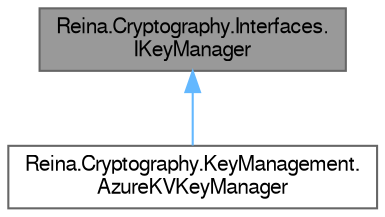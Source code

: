 digraph "Reina.Cryptography.Interfaces.IKeyManager"
{
 // LATEX_PDF_SIZE
  bgcolor="transparent";
  edge [fontname=FreeSans,fontsize=10,labelfontname=FreeSans,labelfontsize=10];
  node [fontname=FreeSans,fontsize=10,shape=box,height=0.2,width=0.4];
  Node1 [id="Node000001",label="Reina.Cryptography.Interfaces.\lIKeyManager",height=0.2,width=0.4,color="gray40", fillcolor="grey60", style="filled", fontcolor="black",tooltip="Defines the contract for key management services responsible for providing encryption keys."];
  Node1 -> Node2 [id="edge1_Node000001_Node000002",dir="back",color="steelblue1",style="solid",tooltip=" "];
  Node2 [id="Node000002",label="Reina.Cryptography.KeyManagement.\lAzureKVKeyManager",height=0.2,width=0.4,color="gray40", fillcolor="white", style="filled",URL="$class_reina_1_1_cryptography_1_1_key_management_1_1_azure_k_v_key_manager.html",tooltip="Manages 256-bit cryptographic keys by interfacing with Azure Key Vault, providing secure storage and ..."];
}
